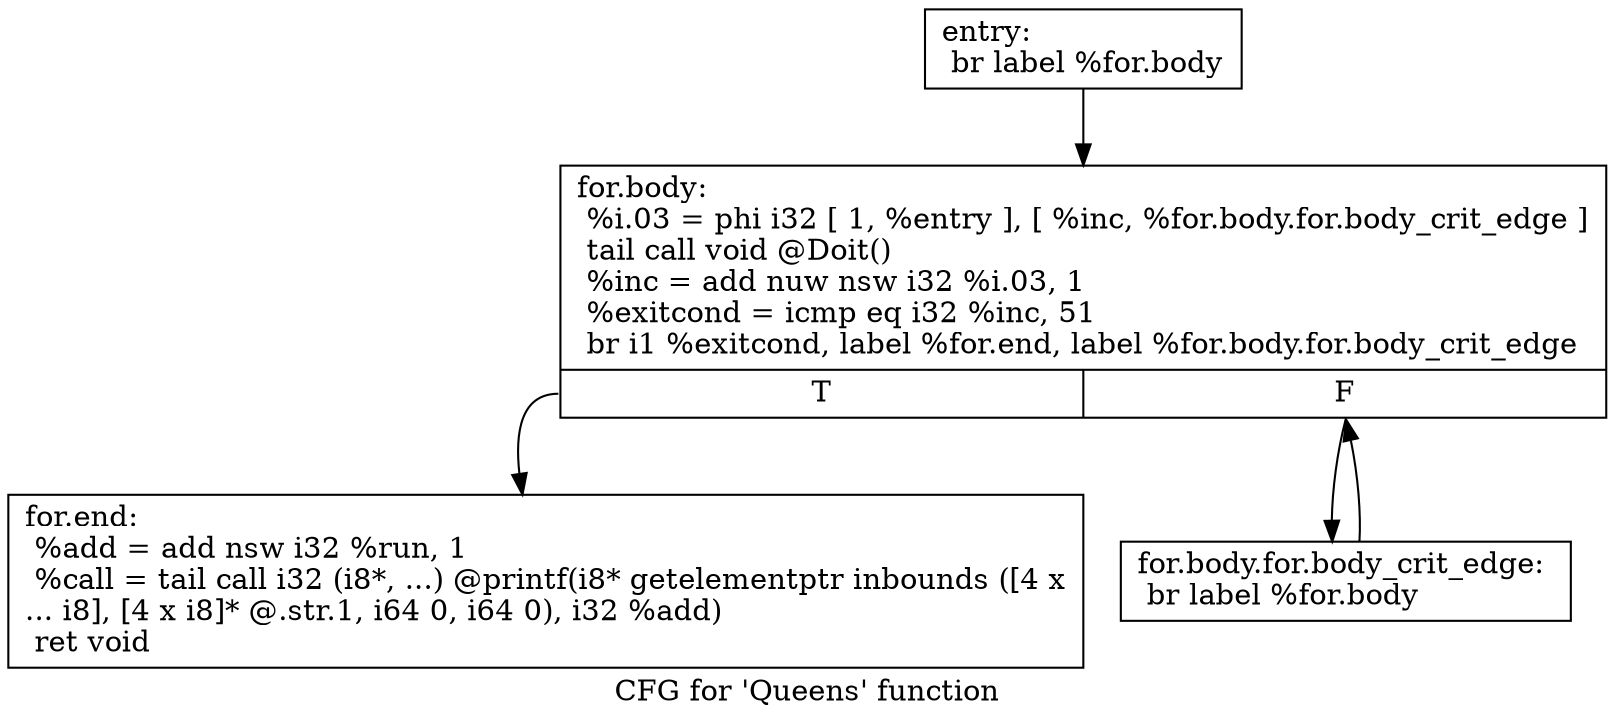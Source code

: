 digraph "CFG for 'Queens' function" {
	label="CFG for 'Queens' function";

	Node0x9624020 [shape=record,label="{entry:\l  br label %for.body\l}"];
	Node0x9624020 -> Node0x961b4f0;
	Node0x961b4f0 [shape=record,label="{for.body:                                         \l  %i.03 = phi i32 [ 1, %entry ], [ %inc, %for.body.for.body_crit_edge ]\l  tail call void @Doit()\l  %inc = add nuw nsw i32 %i.03, 1\l  %exitcond = icmp eq i32 %inc, 51\l  br i1 %exitcond, label %for.end, label %for.body.for.body_crit_edge\l|{<s0>T|<s1>F}}"];
	Node0x961b4f0:s0 -> Node0x96246f0;
	Node0x961b4f0:s1 -> Node0x96246a0;
	Node0x96246a0 [shape=record,label="{for.body.for.body_crit_edge:                      \l  br label %for.body\l}"];
	Node0x96246a0 -> Node0x961b4f0;
	Node0x96246f0 [shape=record,label="{for.end:                                          \l  %add = add nsw i32 %run, 1\l  %call = tail call i32 (i8*, ...) @printf(i8* getelementptr inbounds ([4 x\l... i8], [4 x i8]* @.str.1, i64 0, i64 0), i32 %add)\l  ret void\l}"];
}
